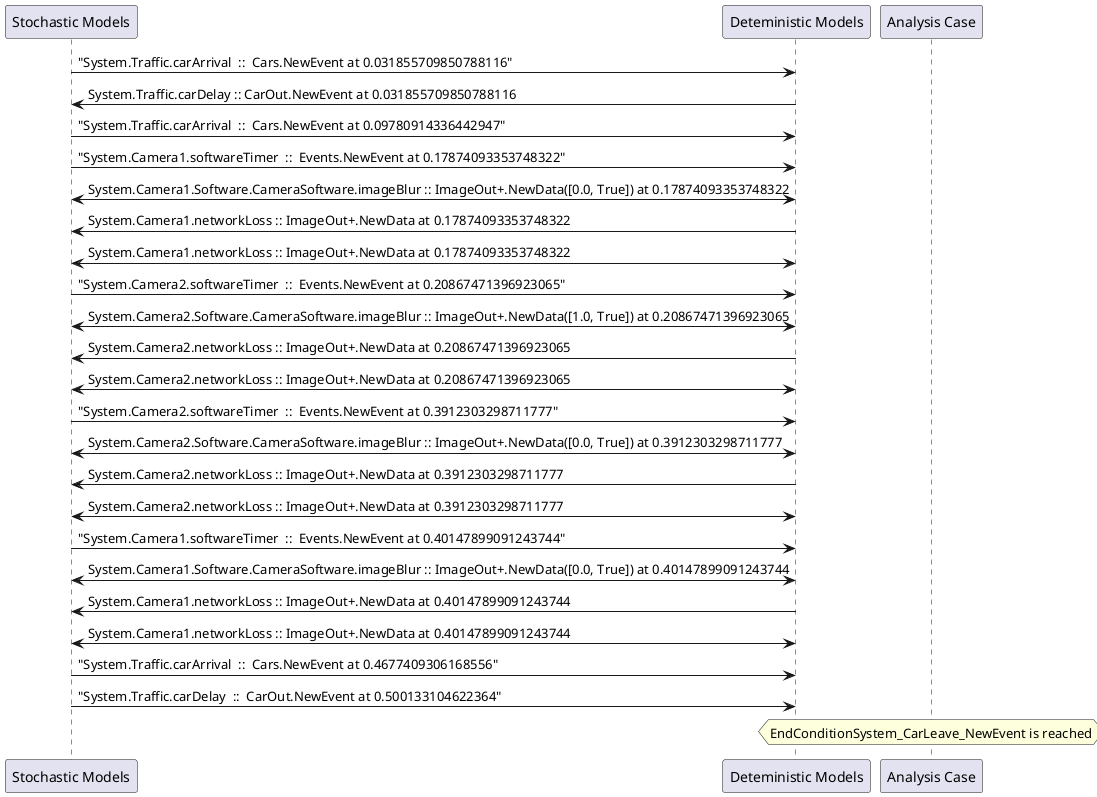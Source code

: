 
	@startuml
	participant "Stochastic Models" as stochmodel
	participant "Deteministic Models" as detmodel
	participant "Analysis Case" as analysis
	{39864_stop} stochmodel -> detmodel : "System.Traffic.carArrival  ::  Cars.NewEvent at 0.031855709850788116"
{39875_start} detmodel -> stochmodel : System.Traffic.carDelay :: CarOut.NewEvent at 0.031855709850788116
{39865_stop} stochmodel -> detmodel : "System.Traffic.carArrival  ::  Cars.NewEvent at 0.09780914336442947"
{39833_stop} stochmodel -> detmodel : "System.Camera1.softwareTimer  ::  Events.NewEvent at 0.17874093353748322"
detmodel <-> stochmodel : System.Camera1.Software.CameraSoftware.imageBlur :: ImageOut+.NewData([0.0, True]) at 0.17874093353748322
detmodel -> stochmodel : System.Camera1.networkLoss :: ImageOut+.NewData at 0.17874093353748322
detmodel <-> stochmodel : System.Camera1.networkLoss :: ImageOut+.NewData at 0.17874093353748322
{39848_stop} stochmodel -> detmodel : "System.Camera2.softwareTimer  ::  Events.NewEvent at 0.20867471396923065"
detmodel <-> stochmodel : System.Camera2.Software.CameraSoftware.imageBlur :: ImageOut+.NewData([1.0, True]) at 0.20867471396923065
detmodel -> stochmodel : System.Camera2.networkLoss :: ImageOut+.NewData at 0.20867471396923065
detmodel <-> stochmodel : System.Camera2.networkLoss :: ImageOut+.NewData at 0.20867471396923065
{39849_stop} stochmodel -> detmodel : "System.Camera2.softwareTimer  ::  Events.NewEvent at 0.3912303298711777"
detmodel <-> stochmodel : System.Camera2.Software.CameraSoftware.imageBlur :: ImageOut+.NewData([0.0, True]) at 0.3912303298711777
detmodel -> stochmodel : System.Camera2.networkLoss :: ImageOut+.NewData at 0.3912303298711777
detmodel <-> stochmodel : System.Camera2.networkLoss :: ImageOut+.NewData at 0.3912303298711777
{39834_stop} stochmodel -> detmodel : "System.Camera1.softwareTimer  ::  Events.NewEvent at 0.40147899091243744"
detmodel <-> stochmodel : System.Camera1.Software.CameraSoftware.imageBlur :: ImageOut+.NewData([0.0, True]) at 0.40147899091243744
detmodel -> stochmodel : System.Camera1.networkLoss :: ImageOut+.NewData at 0.40147899091243744
detmodel <-> stochmodel : System.Camera1.networkLoss :: ImageOut+.NewData at 0.40147899091243744
{39866_stop} stochmodel -> detmodel : "System.Traffic.carArrival  ::  Cars.NewEvent at 0.4677409306168556"
{39875_stop} stochmodel -> detmodel : "System.Traffic.carDelay  ::  CarOut.NewEvent at 0.500133104622364"
{39875_start} <-> {39875_stop} : delay
hnote over analysis 
EndConditionSystem_CarLeave_NewEvent is reached
endnote
@enduml